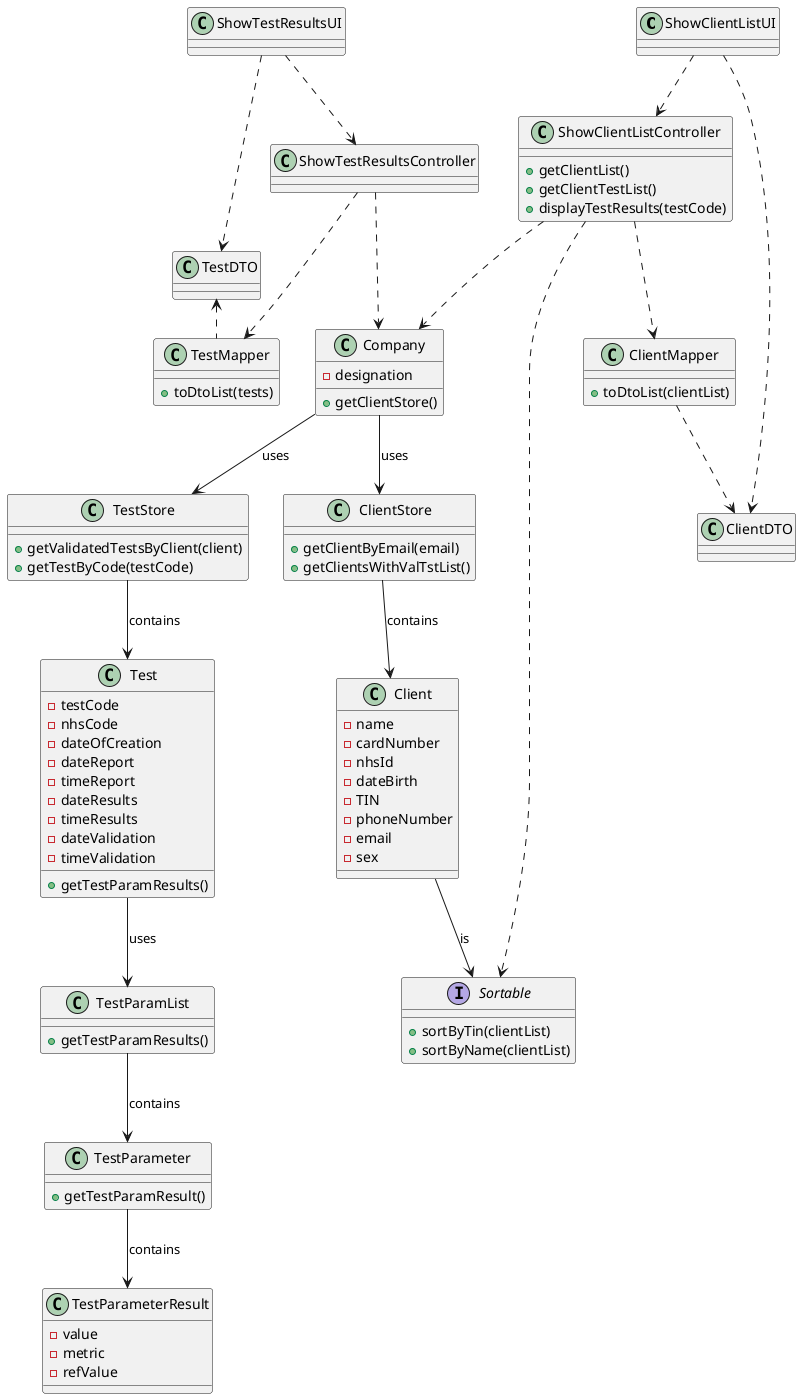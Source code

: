 @startuml

class ShowClientListUI

class ShowClientListController{
+getClientList()
+getClientTestList()
+displayTestResults(testCode)


}

class Client {
- name
- cardNumber
- nhsId
- dateBirth
- TIN
- phoneNumber
- email
- sex
}

class Company{
-designation

+getClientStore()
}

interface Sortable{
+sortByTin(clientList)
+sortByName(clientList)
}

class ClientStore {
+ getClientByEmail(email)
+ getClientsWithValTstList()
}

class ClientMapper{
+ toDtoList(clientList)
}

class ClientDTO

class ShowTestResultsUI

class ShowTestResultsController

class TestStore {
+ getValidatedTestsByClient(client)
+ getTestByCode(testCode)
}

class Test {
- testCode
- nhsCode
- dateOfCreation
- dateReport
- timeReport
- dateResults
- timeResults
- dateValidation
- timeValidation
+ getTestParamResults()
}

class TestMapper {
+ toDtoList(tests)
}

class TestParamList {
+ getTestParamResults()
}

class TestParameter {
+ getTestParamResult()
}

class TestParameterResult {
- value
- metric
- refValue
}

ShowClientListUI ..> ShowClientListController
ShowClientListController ..> Company
ShowClientListController ..> Sortable
ShowClientListController ..> ClientMapper
Client --> Sortable : is
ClientStore --> Client : contains
ClientMapper ..> ClientDTO
ShowClientListUI ..> ClientDTO
ShowTestResultsUI ..> ShowTestResultsController
ShowTestResultsUI ..> TestDTO
ShowTestResultsController ..> TestMapper
TestMapper .left.> TestDTO
ShowTestResultsController ..> Company
Company --> ClientStore : uses
Company --> TestStore : uses
TestStore --> Test : contains
Test --> TestParamList : uses
TestParamList --> TestParameter : contains
TestParameter --> TestParameterResult : contains

@enduml